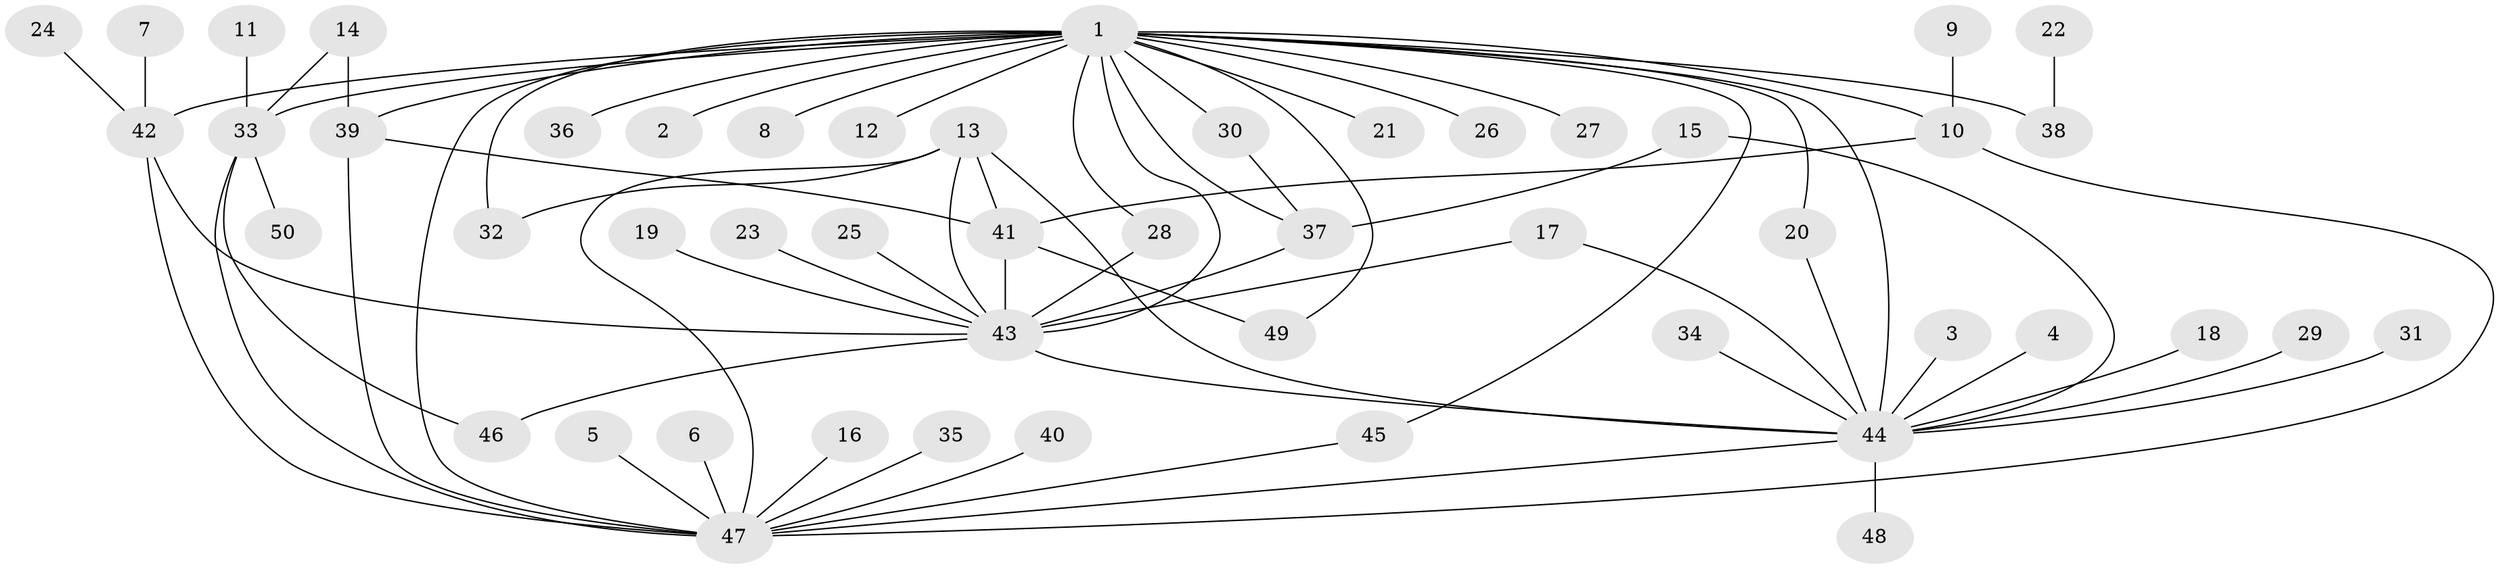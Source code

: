 // original degree distribution, {17: 0.01, 18: 0.02, 19: 0.01, 1: 0.52, 4: 0.09, 14: 0.01, 2: 0.2, 3: 0.08, 5: 0.04, 6: 0.01, 8: 0.01}
// Generated by graph-tools (version 1.1) at 2025/26/03/09/25 03:26:02]
// undirected, 50 vertices, 72 edges
graph export_dot {
graph [start="1"]
  node [color=gray90,style=filled];
  1;
  2;
  3;
  4;
  5;
  6;
  7;
  8;
  9;
  10;
  11;
  12;
  13;
  14;
  15;
  16;
  17;
  18;
  19;
  20;
  21;
  22;
  23;
  24;
  25;
  26;
  27;
  28;
  29;
  30;
  31;
  32;
  33;
  34;
  35;
  36;
  37;
  38;
  39;
  40;
  41;
  42;
  43;
  44;
  45;
  46;
  47;
  48;
  49;
  50;
  1 -- 2 [weight=1.0];
  1 -- 8 [weight=1.0];
  1 -- 10 [weight=2.0];
  1 -- 12 [weight=1.0];
  1 -- 20 [weight=1.0];
  1 -- 21 [weight=1.0];
  1 -- 26 [weight=1.0];
  1 -- 27 [weight=1.0];
  1 -- 28 [weight=1.0];
  1 -- 30 [weight=1.0];
  1 -- 32 [weight=1.0];
  1 -- 33 [weight=1.0];
  1 -- 36 [weight=1.0];
  1 -- 37 [weight=1.0];
  1 -- 38 [weight=1.0];
  1 -- 39 [weight=2.0];
  1 -- 42 [weight=2.0];
  1 -- 43 [weight=2.0];
  1 -- 44 [weight=2.0];
  1 -- 45 [weight=1.0];
  1 -- 47 [weight=2.0];
  1 -- 49 [weight=1.0];
  3 -- 44 [weight=1.0];
  4 -- 44 [weight=1.0];
  5 -- 47 [weight=1.0];
  6 -- 47 [weight=1.0];
  7 -- 42 [weight=1.0];
  9 -- 10 [weight=1.0];
  10 -- 41 [weight=1.0];
  10 -- 47 [weight=1.0];
  11 -- 33 [weight=1.0];
  13 -- 32 [weight=1.0];
  13 -- 41 [weight=1.0];
  13 -- 43 [weight=1.0];
  13 -- 44 [weight=1.0];
  13 -- 47 [weight=1.0];
  14 -- 33 [weight=1.0];
  14 -- 39 [weight=1.0];
  15 -- 37 [weight=1.0];
  15 -- 44 [weight=1.0];
  16 -- 47 [weight=1.0];
  17 -- 43 [weight=1.0];
  17 -- 44 [weight=1.0];
  18 -- 44 [weight=1.0];
  19 -- 43 [weight=1.0];
  20 -- 44 [weight=1.0];
  22 -- 38 [weight=1.0];
  23 -- 43 [weight=1.0];
  24 -- 42 [weight=1.0];
  25 -- 43 [weight=1.0];
  28 -- 43 [weight=1.0];
  29 -- 44 [weight=1.0];
  30 -- 37 [weight=1.0];
  31 -- 44 [weight=1.0];
  33 -- 46 [weight=1.0];
  33 -- 47 [weight=1.0];
  33 -- 50 [weight=1.0];
  34 -- 44 [weight=1.0];
  35 -- 47 [weight=1.0];
  37 -- 43 [weight=1.0];
  39 -- 41 [weight=1.0];
  39 -- 47 [weight=1.0];
  40 -- 47 [weight=1.0];
  41 -- 43 [weight=1.0];
  41 -- 49 [weight=1.0];
  42 -- 43 [weight=1.0];
  42 -- 47 [weight=1.0];
  43 -- 44 [weight=1.0];
  43 -- 46 [weight=1.0];
  44 -- 47 [weight=1.0];
  44 -- 48 [weight=1.0];
  45 -- 47 [weight=1.0];
}
